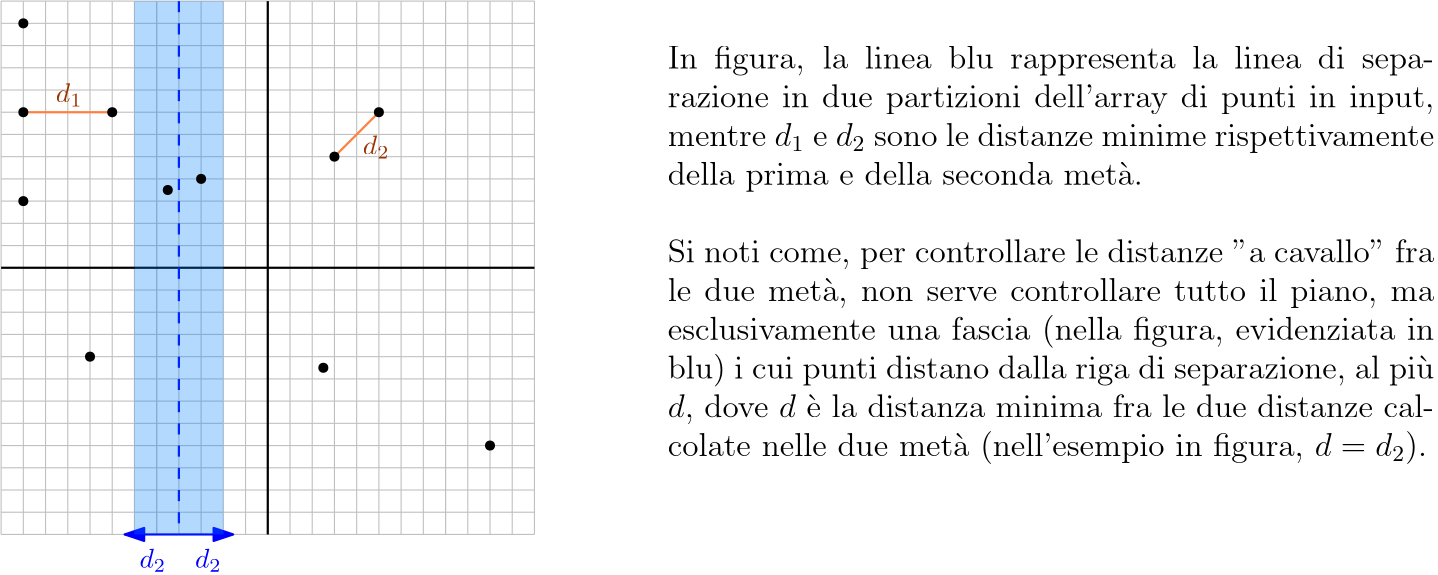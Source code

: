 <?xml version="1.0"?>
<!DOCTYPE ipe SYSTEM "ipe.dtd">
<ipe version="70218" creator="Ipe 7.2.28">
<info created="D:20240424125117" modified="D:20240425094820"/>
<ipestyle name="basic">
<symbol name="arrow/arc(spx)">
<path stroke="sym-stroke" fill="sym-stroke" pen="sym-pen">
0 0 m
-1 0.333 l
-1 -0.333 l
h
</path>
</symbol>
<symbol name="arrow/farc(spx)">
<path stroke="sym-stroke" fill="white" pen="sym-pen">
0 0 m
-1 0.333 l
-1 -0.333 l
h
</path>
</symbol>
<symbol name="arrow/ptarc(spx)">
<path stroke="sym-stroke" fill="sym-stroke" pen="sym-pen">
0 0 m
-1 0.333 l
-0.8 0 l
-1 -0.333 l
h
</path>
</symbol>
<symbol name="arrow/fptarc(spx)">
<path stroke="sym-stroke" fill="white" pen="sym-pen">
0 0 m
-1 0.333 l
-0.8 0 l
-1 -0.333 l
h
</path>
</symbol>
<symbol name="mark/circle(sx)" transformations="translations">
<path fill="sym-stroke">
0.6 0 0 0.6 0 0 e
0.4 0 0 0.4 0 0 e
</path>
</symbol>
<symbol name="mark/disk(sx)" transformations="translations">
<path fill="sym-stroke">
0.6 0 0 0.6 0 0 e
</path>
</symbol>
<symbol name="mark/fdisk(sfx)" transformations="translations">
<group>
<path fill="sym-fill">
0.5 0 0 0.5 0 0 e
</path>
<path fill="sym-stroke" fillrule="eofill">
0.6 0 0 0.6 0 0 e
0.4 0 0 0.4 0 0 e
</path>
</group>
</symbol>
<symbol name="mark/box(sx)" transformations="translations">
<path fill="sym-stroke" fillrule="eofill">
-0.6 -0.6 m
0.6 -0.6 l
0.6 0.6 l
-0.6 0.6 l
h
-0.4 -0.4 m
0.4 -0.4 l
0.4 0.4 l
-0.4 0.4 l
h
</path>
</symbol>
<symbol name="mark/square(sx)" transformations="translations">
<path fill="sym-stroke">
-0.6 -0.6 m
0.6 -0.6 l
0.6 0.6 l
-0.6 0.6 l
h
</path>
</symbol>
<symbol name="mark/fsquare(sfx)" transformations="translations">
<group>
<path fill="sym-fill">
-0.5 -0.5 m
0.5 -0.5 l
0.5 0.5 l
-0.5 0.5 l
h
</path>
<path fill="sym-stroke" fillrule="eofill">
-0.6 -0.6 m
0.6 -0.6 l
0.6 0.6 l
-0.6 0.6 l
h
-0.4 -0.4 m
0.4 -0.4 l
0.4 0.4 l
-0.4 0.4 l
h
</path>
</group>
</symbol>
<symbol name="mark/cross(sx)" transformations="translations">
<group>
<path fill="sym-stroke">
-0.43 -0.57 m
0.57 0.43 l
0.43 0.57 l
-0.57 -0.43 l
h
</path>
<path fill="sym-stroke">
-0.43 0.57 m
0.57 -0.43 l
0.43 -0.57 l
-0.57 0.43 l
h
</path>
</group>
</symbol>
<symbol name="arrow/fnormal(spx)">
<path stroke="sym-stroke" fill="white" pen="sym-pen">
0 0 m
-1 0.333 l
-1 -0.333 l
h
</path>
</symbol>
<symbol name="arrow/pointed(spx)">
<path stroke="sym-stroke" fill="sym-stroke" pen="sym-pen">
0 0 m
-1 0.333 l
-0.8 0 l
-1 -0.333 l
h
</path>
</symbol>
<symbol name="arrow/fpointed(spx)">
<path stroke="sym-stroke" fill="white" pen="sym-pen">
0 0 m
-1 0.333 l
-0.8 0 l
-1 -0.333 l
h
</path>
</symbol>
<symbol name="arrow/linear(spx)">
<path stroke="sym-stroke" pen="sym-pen">
-1 0.333 m
0 0 l
-1 -0.333 l
</path>
</symbol>
<symbol name="arrow/fdouble(spx)">
<path stroke="sym-stroke" fill="white" pen="sym-pen">
0 0 m
-1 0.333 l
-1 -0.333 l
h
-1 0 m
-2 0.333 l
-2 -0.333 l
h
</path>
</symbol>
<symbol name="arrow/double(spx)">
<path stroke="sym-stroke" fill="sym-stroke" pen="sym-pen">
0 0 m
-1 0.333 l
-1 -0.333 l
h
-1 0 m
-2 0.333 l
-2 -0.333 l
h
</path>
</symbol>
<symbol name="arrow/mid-normal(spx)">
<path stroke="sym-stroke" fill="sym-stroke" pen="sym-pen">
0.5 0 m
-0.5 0.333 l
-0.5 -0.333 l
h
</path>
</symbol>
<symbol name="arrow/mid-fnormal(spx)">
<path stroke="sym-stroke" fill="white" pen="sym-pen">
0.5 0 m
-0.5 0.333 l
-0.5 -0.333 l
h
</path>
</symbol>
<symbol name="arrow/mid-pointed(spx)">
<path stroke="sym-stroke" fill="sym-stroke" pen="sym-pen">
0.5 0 m
-0.5 0.333 l
-0.3 0 l
-0.5 -0.333 l
h
</path>
</symbol>
<symbol name="arrow/mid-fpointed(spx)">
<path stroke="sym-stroke" fill="white" pen="sym-pen">
0.5 0 m
-0.5 0.333 l
-0.3 0 l
-0.5 -0.333 l
h
</path>
</symbol>
<symbol name="arrow/mid-double(spx)">
<path stroke="sym-stroke" fill="sym-stroke" pen="sym-pen">
1 0 m
0 0.333 l
0 -0.333 l
h
0 0 m
-1 0.333 l
-1 -0.333 l
h
</path>
</symbol>
<symbol name="arrow/mid-fdouble(spx)">
<path stroke="sym-stroke" fill="white" pen="sym-pen">
1 0 m
0 0.333 l
0 -0.333 l
h
0 0 m
-1 0.333 l
-1 -0.333 l
h
</path>
</symbol>
<anglesize name="22.5 deg" value="22.5"/>
<anglesize name="30 deg" value="30"/>
<anglesize name="45 deg" value="45"/>
<anglesize name="60 deg" value="60"/>
<anglesize name="90 deg" value="90"/>
<arrowsize name="large" value="10"/>
<arrowsize name="small" value="5"/>
<arrowsize name="tiny" value="3"/>
<color name="blue" value="0 0 1"/>
<color name="brown" value="0.647 0.165 0.165"/>
<color name="darkblue" value="0 0 0.545"/>
<color name="darkcyan" value="0 0.545 0.545"/>
<color name="darkgray" value="0.663"/>
<color name="darkgreen" value="0 0.392 0"/>
<color name="darkmagenta" value="0.545 0 0.545"/>
<color name="darkorange" value="1 0.549 0"/>
<color name="darkred" value="0.545 0 0"/>
<color name="gold" value="1 0.843 0"/>
<color name="gray" value="0.745"/>
<color name="green" value="0 1 0"/>
<color name="lightblue" value="0.678 0.847 0.902"/>
<color name="lightcyan" value="0.878 1 1"/>
<color name="lightgray" value="0.827"/>
<color name="lightgreen" value="0.565 0.933 0.565"/>
<color name="lightyellow" value="1 1 0.878"/>
<color name="navy" value="0 0 0.502"/>
<color name="orange" value="1 0.647 0"/>
<color name="pink" value="1 0.753 0.796"/>
<color name="purple" value="0.627 0.125 0.941"/>
<color name="red" value="1 0 0"/>
<color name="seagreen" value="0.18 0.545 0.341"/>
<color name="turquoise" value="0.251 0.878 0.816"/>
<color name="violet" value="0.933 0.51 0.933"/>
<color name="yellow" value="1 1 0"/>
<dashstyle name="dash dot dotted" value="[4 2 1 2 1 2] 0"/>
<dashstyle name="dash dotted" value="[4 2 1 2] 0"/>
<dashstyle name="dashed" value="[4] 0"/>
<dashstyle name="dotted" value="[1 3] 0"/>
<gridsize name="10 pts (~3.5 mm)" value="10"/>
<gridsize name="14 pts (~5 mm)" value="14"/>
<gridsize name="16 pts (~6 mm)" value="16"/>
<gridsize name="20 pts (~7 mm)" value="20"/>
<gridsize name="28 pts (~10 mm)" value="28"/>
<gridsize name="32 pts (~12 mm)" value="32"/>
<gridsize name="4 pts" value="4"/>
<gridsize name="56 pts (~20 mm)" value="56"/>
<gridsize name="8 pts (~3 mm)" value="8"/>
<opacity name="10%" value="0.1"/>
<opacity name="30%" value="0.3"/>
<opacity name="50%" value="0.5"/>
<opacity name="75%" value="0.75"/>
<pen name="fat" value="1.2"/>
<pen name="heavier" value="0.8"/>
<pen name="ultrafat" value="2"/>
<symbolsize name="large" value="5"/>
<symbolsize name="small" value="2"/>
<symbolsize name="tiny" value="1.1"/>
<textsize name="Huge" value="\Huge"/>
<textsize name="LARGE" value="\LARGE"/>
<textsize name="Large" value="\Large"/>
<textsize name="footnote" value="\footnotesize"/>
<textsize name="huge" value="\huge"/>
<textsize name="large" value="\large"/>
<textsize name="script" value="\scriptsize"/>
<textsize name="small" value="\small"/>
<textsize name="tiny" value="\tiny"/>
<textstyle name="center" begin="\begin{center}" end="\end{center}"/>
<textstyle name="item" begin="\begin{itemize}\item{}" end="\end{itemize}"/>
<textstyle name="itemize" begin="\begin{itemize}" end="\end{itemize}"/>
<tiling name="falling" angle="-60" step="4" width="1"/>
<tiling name="rising" angle="30" step="4" width="1"/>
</ipestyle>
<page>
<layer name="alpha"/>
<view layers="alpha" active="alpha"/>
<path layer="alpha" matrix="1 0 0 1 -8 0" stroke="0.753">
240 608 m
240 800 l
</path>
<path matrix="1 0 0 1 -16 0" stroke="0.753">
240 608 m
240 800 l
</path>
<path matrix="1 0 0 1 -24 0" stroke="0.753">
240 608 m
240 800 l
</path>
<path matrix="1 0 0 1 -32 0" stroke="0.753">
240 608 m
240 800 l
</path>
<path matrix="1 0 0 1 -40 0" stroke="0.753">
240 608 m
240 800 l
</path>
<path matrix="1 0 0 1 -40 0" stroke="0.753">
240 608 m
240 800 l
</path>
<path matrix="1 0 0 1 -48 0" stroke="0.753">
240 608 m
240 800 l
</path>
<path matrix="1 0 0 1 -56 0" stroke="0.753">
240 608 m
240 800 l
</path>
<path matrix="1 0 0 1 -64 0" stroke="0.753">
240 608 m
240 800 l
</path>
<path matrix="1 0 0 1 -72 0" stroke="0.753">
240 608 m
240 800 l
</path>
<path matrix="1 0 0 1 -80 0" stroke="0.753">
240 608 m
240 800 l
</path>
<path matrix="1 0 0 1 -88 0" stroke="0.753">
240 608 m
240 800 l
</path>
<path matrix="1 0 0 1 -96 0" stroke="0.753">
240 608 m
240 800 l
</path>
<path matrix="1 0 0 1 96 0" stroke="0.753">
240 608 m
240 800 l
</path>
<path matrix="1 0 0 1 88 0" stroke="0.753">
240 608 m
240 800 l
</path>
<path matrix="1 0 0 1 80 0" stroke="0.753">
240 608 m
240 800 l
</path>
<path matrix="1 0 0 1 72 0" stroke="0.753">
240 608 m
240 800 l
</path>
<path matrix="1 0 0 1 64 0" stroke="0.753">
240 608 m
240 800 l
</path>
<path matrix="1 0 0 1 64 0" stroke="0.753">
240 608 m
240 800 l
</path>
<path matrix="1 0 0 1 56 0" stroke="0.753">
240 608 m
240 800 l
</path>
<path matrix="1 0 0 1 48 0" stroke="0.753">
240 608 m
240 800 l
</path>
<path matrix="1 0 0 1 40 0" stroke="0.753">
240 608 m
240 800 l
</path>
<path matrix="1 0 0 1 32 0" stroke="0.753">
240 608 m
240 800 l
</path>
<path matrix="1 0 0 1 24 0" stroke="0.753">
240 608 m
240 800 l
</path>
<path matrix="1 0 0 1 16 0" stroke="0.753">
240 608 m
240 800 l
</path>
<path matrix="1 0 0 1 8 0" stroke="0.753">
240 608 m
240 800 l
</path>
<path stroke="0.753">
144 800 m
336 800 l
</path>
<path stroke="0.753">
144 792 m
336 792 l
</path>
<path stroke="0.753">
336 784 m
144 784 l
</path>
<path matrix="1 0 0 1 0 -24" stroke="0.753">
144 800 m
336 800 l
</path>
<path matrix="1 0 0 1 0 -24" stroke="0.753">
144 792 m
336 792 l
</path>
<path matrix="1 0 0 1 0 -24" stroke="0.753">
336 784 m
144 784 l
</path>
<path matrix="1 0 0 1 0 -48" stroke="0.753">
144 800 m
336 800 l
</path>
<path matrix="1 0 0 1 0 -48" stroke="0.753">
144 792 m
336 792 l
</path>
<path matrix="1 0 0 1 0 -48" stroke="0.753">
336 784 m
144 784 l
</path>
<path matrix="1 0 0 1 0 -72" stroke="0.753">
144 800 m
336 800 l
</path>
<path matrix="1 0 0 1 0 -72" stroke="0.753">
144 792 m
336 792 l
</path>
<path matrix="1 0 0 1 0 -72" stroke="0.753">
336 784 m
144 784 l
</path>
<path matrix="1 0 0 1 0 -104" stroke="0.753">
144 800 m
336 800 l
</path>
<path matrix="1 0 0 1 0 -104" stroke="0.753">
144 792 m
336 792 l
</path>
<path matrix="1 0 0 1 0 -104" stroke="0.753">
336 784 m
144 784 l
</path>
<path matrix="1 0 0 1 0 -128" stroke="0.753">
144 800 m
336 800 l
</path>
<path matrix="1 0 0 1 0 -128" stroke="0.753">
144 792 m
336 792 l
</path>
<path matrix="1 0 0 1 0 -128" stroke="0.753">
336 784 m
144 784 l
</path>
<path matrix="1 0 0 1 0 -152" stroke="0.753">
144 800 m
336 800 l
</path>
<path matrix="1 0 0 1 0 -152" stroke="0.753">
144 792 m
336 792 l
</path>
<path matrix="1 0 0 1 0 -152" stroke="0.753">
336 784 m
144 784 l
</path>
<path matrix="1 0 0 1 0 -176" stroke="0.753">
144 800 m
336 800 l
</path>
<path matrix="1 0 0 1 0 -176" stroke="0.753">
144 792 m
336 792 l
</path>
<path matrix="1 0 0 1 0 -176" stroke="0.753">
336 784 m
144 784 l
</path>
<path stroke="black" pen="heavier">
240 608 m
240 800 l
</path>
<path stroke="black" pen="heavier">
144 704 m
336 704 l
</path>
<path stroke="0 0 1" dash="dashed" pen="heavier">
208 800 m
208 608 l
</path>
<use name="mark/disk(sx)" pos="152 728" size="normal"/>
<use name="mark/disk(sx)" pos="152 792" size="normal"/>
<use name="mark/disk(sx)" pos="176 672" size="normal"/>
<use name="mark/disk(sx)" pos="260 668" size="normal"/>
<use name="mark/disk(sx)" pos="320 640" size="normal"/>
<path stroke="1 0.502 0.251" pen="heavier">
152 760 m
184 760 l
</path>
<path stroke="1 0.502 0.251" pen="heavier">
264 744 m
280 760 l
</path>
<use name="mark/disk(sx)" pos="280 760" size="normal"/>
<use name="mark/disk(sx)" pos="264 744" size="normal"/>
<use name="mark/disk(sx)" pos="184 760" size="normal"/>
<use name="mark/disk(sx)" pos="152 760" size="normal"/>
<text matrix="1 0 0 1 -4.30333 11.578" transformations="translations" pos="168 752" stroke="0.608 0.196 0" type="label" width="9.655" height="6.923" depth="1.49" valign="baseline" style="math">d_1</text>
<text matrix="1 0 0 1 45.7796 -155.968" transformations="translations" pos="168 752" stroke="0 0 1" type="label" width="9.655" height="6.923" depth="1.49" valign="baseline" style="math">d_2</text>
<path matrix="1.21954 0 0 0.00009477 -113.958 607.929" stroke="0 0 1" pen="heavier" arrow="normal/normal">
264 744 m
280 760 l
</path>
<path matrix="1.21954 0 0 0.00009477 -133.468 607.929" stroke="0 0 1" pen="heavier" rarrow="normal/normal">
264 744 m
280 760 l
</path>
<text matrix="1 0 0 1 25.7796 -155.968" transformations="translations" pos="168 752" stroke="0 0 1" type="label" width="9.655" height="6.923" depth="1.49" valign="baseline" style="math">d_2</text>
<text matrix="1 0 0 1 106.19 -7.18944" transformations="translations" pos="168 752" stroke="0.608 0.196 0" type="label" width="9.655" height="6.923" depth="1.49" valign="baseline" style="math">d_2</text>
<path fill="0 0.502 1" opacity="30%" stroke-opacity="opaque">
192 608 m
192 800 l
224 800 l
224 608 l
h
</path>
<text matrix="1 0 0 1 12 0" transformations="translations" pos="372 784" stroke="0" type="minipage" width="276" height="77.788" depth="72.98" valign="top" size="large">In figura, la linea blu rappresenta la linea di separazione in due partizioni dell&apos;array di punti in input, mentre 
$d_1$ e $d_2$ sono le distanze minime rispettivamente della prima e della seconda metà.\\ \hphantom{a}\\ 
Si noti come, per controllare le 
distanze &quot;a cavallo&quot; fra le due metà, non serve controllare tutto il piano, ma esclusivamente una fascia (nella figura, 
evidenziata in blu) i cui punti distano dalla riga di separazione, al più $d$, dove $d$ è la distanza minima fra le due 
distanze calcolate nelle due metà (nell&apos;esempio in figura, $d=d_2$).</text>
<use name="mark/disk(sx)" pos="216 736" size="normal"/>
<use matrix="1 0 0 1 4 -4" name="mark/disk(sx)" pos="200 736" size="normal"/>
</page>
</ipe>

